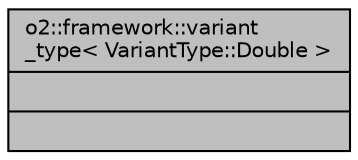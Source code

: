 digraph "o2::framework::variant_type&lt; VariantType::Double &gt;"
{
 // INTERACTIVE_SVG=YES
  bgcolor="transparent";
  edge [fontname="Helvetica",fontsize="10",labelfontname="Helvetica",labelfontsize="10"];
  node [fontname="Helvetica",fontsize="10",shape=record];
  Node1 [label="{o2::framework::variant\l_type\< VariantType::Double \>\n||}",height=0.2,width=0.4,color="black", fillcolor="grey75", style="filled", fontcolor="black"];
}
